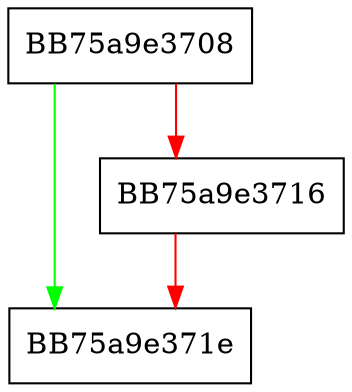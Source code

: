 digraph sched_yield {
  node [shape="box"];
  graph [splines=ortho];
  BB75a9e3708 -> BB75a9e371e [color="green"];
  BB75a9e3708 -> BB75a9e3716 [color="red"];
  BB75a9e3716 -> BB75a9e371e [color="red"];
}